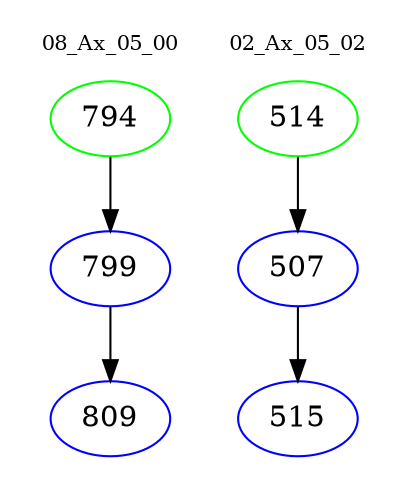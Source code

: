 digraph{
subgraph cluster_0 {
color = white
label = "08_Ax_05_00";
fontsize=10;
T0_794 [label="794", color="green"]
T0_794 -> T0_799 [color="black"]
T0_799 [label="799", color="blue"]
T0_799 -> T0_809 [color="black"]
T0_809 [label="809", color="blue"]
}
subgraph cluster_1 {
color = white
label = "02_Ax_05_02";
fontsize=10;
T1_514 [label="514", color="green"]
T1_514 -> T1_507 [color="black"]
T1_507 [label="507", color="blue"]
T1_507 -> T1_515 [color="black"]
T1_515 [label="515", color="blue"]
}
}
